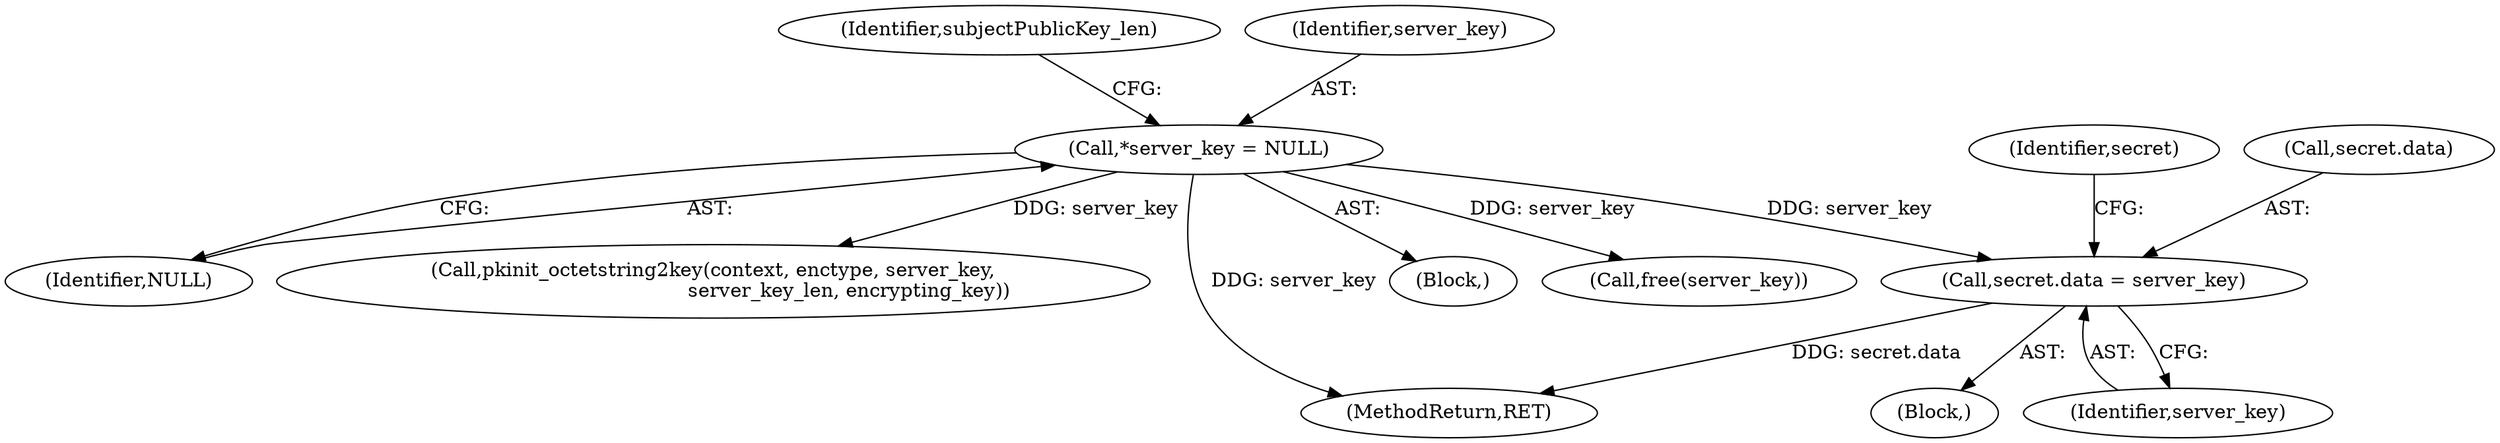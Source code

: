 digraph "0_krb5_db64ca25d661a47b996b4e2645998b5d7f0eb52c@pointer" {
"1001202" [label="(Call,secret.data = server_key)"];
"1000151" [label="(Call,*server_key = NULL)"];
"1001202" [label="(Call,secret.data = server_key)"];
"1000122" [label="(Block,)"];
"1001364" [label="(Call,free(server_key))"];
"1000156" [label="(Identifier,subjectPublicKey_len)"];
"1000151" [label="(Call,*server_key = NULL)"];
"1000153" [label="(Identifier,NULL)"];
"1001251" [label="(Call,pkinit_octetstring2key(context, enctype, server_key,\n                                            server_key_len, encrypting_key))"];
"1001206" [label="(Identifier,server_key)"];
"1001209" [label="(Identifier,secret)"];
"1000152" [label="(Identifier,server_key)"];
"1001203" [label="(Call,secret.data)"];
"1001201" [label="(Block,)"];
"1001409" [label="(MethodReturn,RET)"];
"1001202" -> "1001201"  [label="AST: "];
"1001202" -> "1001206"  [label="CFG: "];
"1001203" -> "1001202"  [label="AST: "];
"1001206" -> "1001202"  [label="AST: "];
"1001209" -> "1001202"  [label="CFG: "];
"1001202" -> "1001409"  [label="DDG: secret.data"];
"1000151" -> "1001202"  [label="DDG: server_key"];
"1000151" -> "1000122"  [label="AST: "];
"1000151" -> "1000153"  [label="CFG: "];
"1000152" -> "1000151"  [label="AST: "];
"1000153" -> "1000151"  [label="AST: "];
"1000156" -> "1000151"  [label="CFG: "];
"1000151" -> "1001409"  [label="DDG: server_key"];
"1000151" -> "1001251"  [label="DDG: server_key"];
"1000151" -> "1001364"  [label="DDG: server_key"];
}
